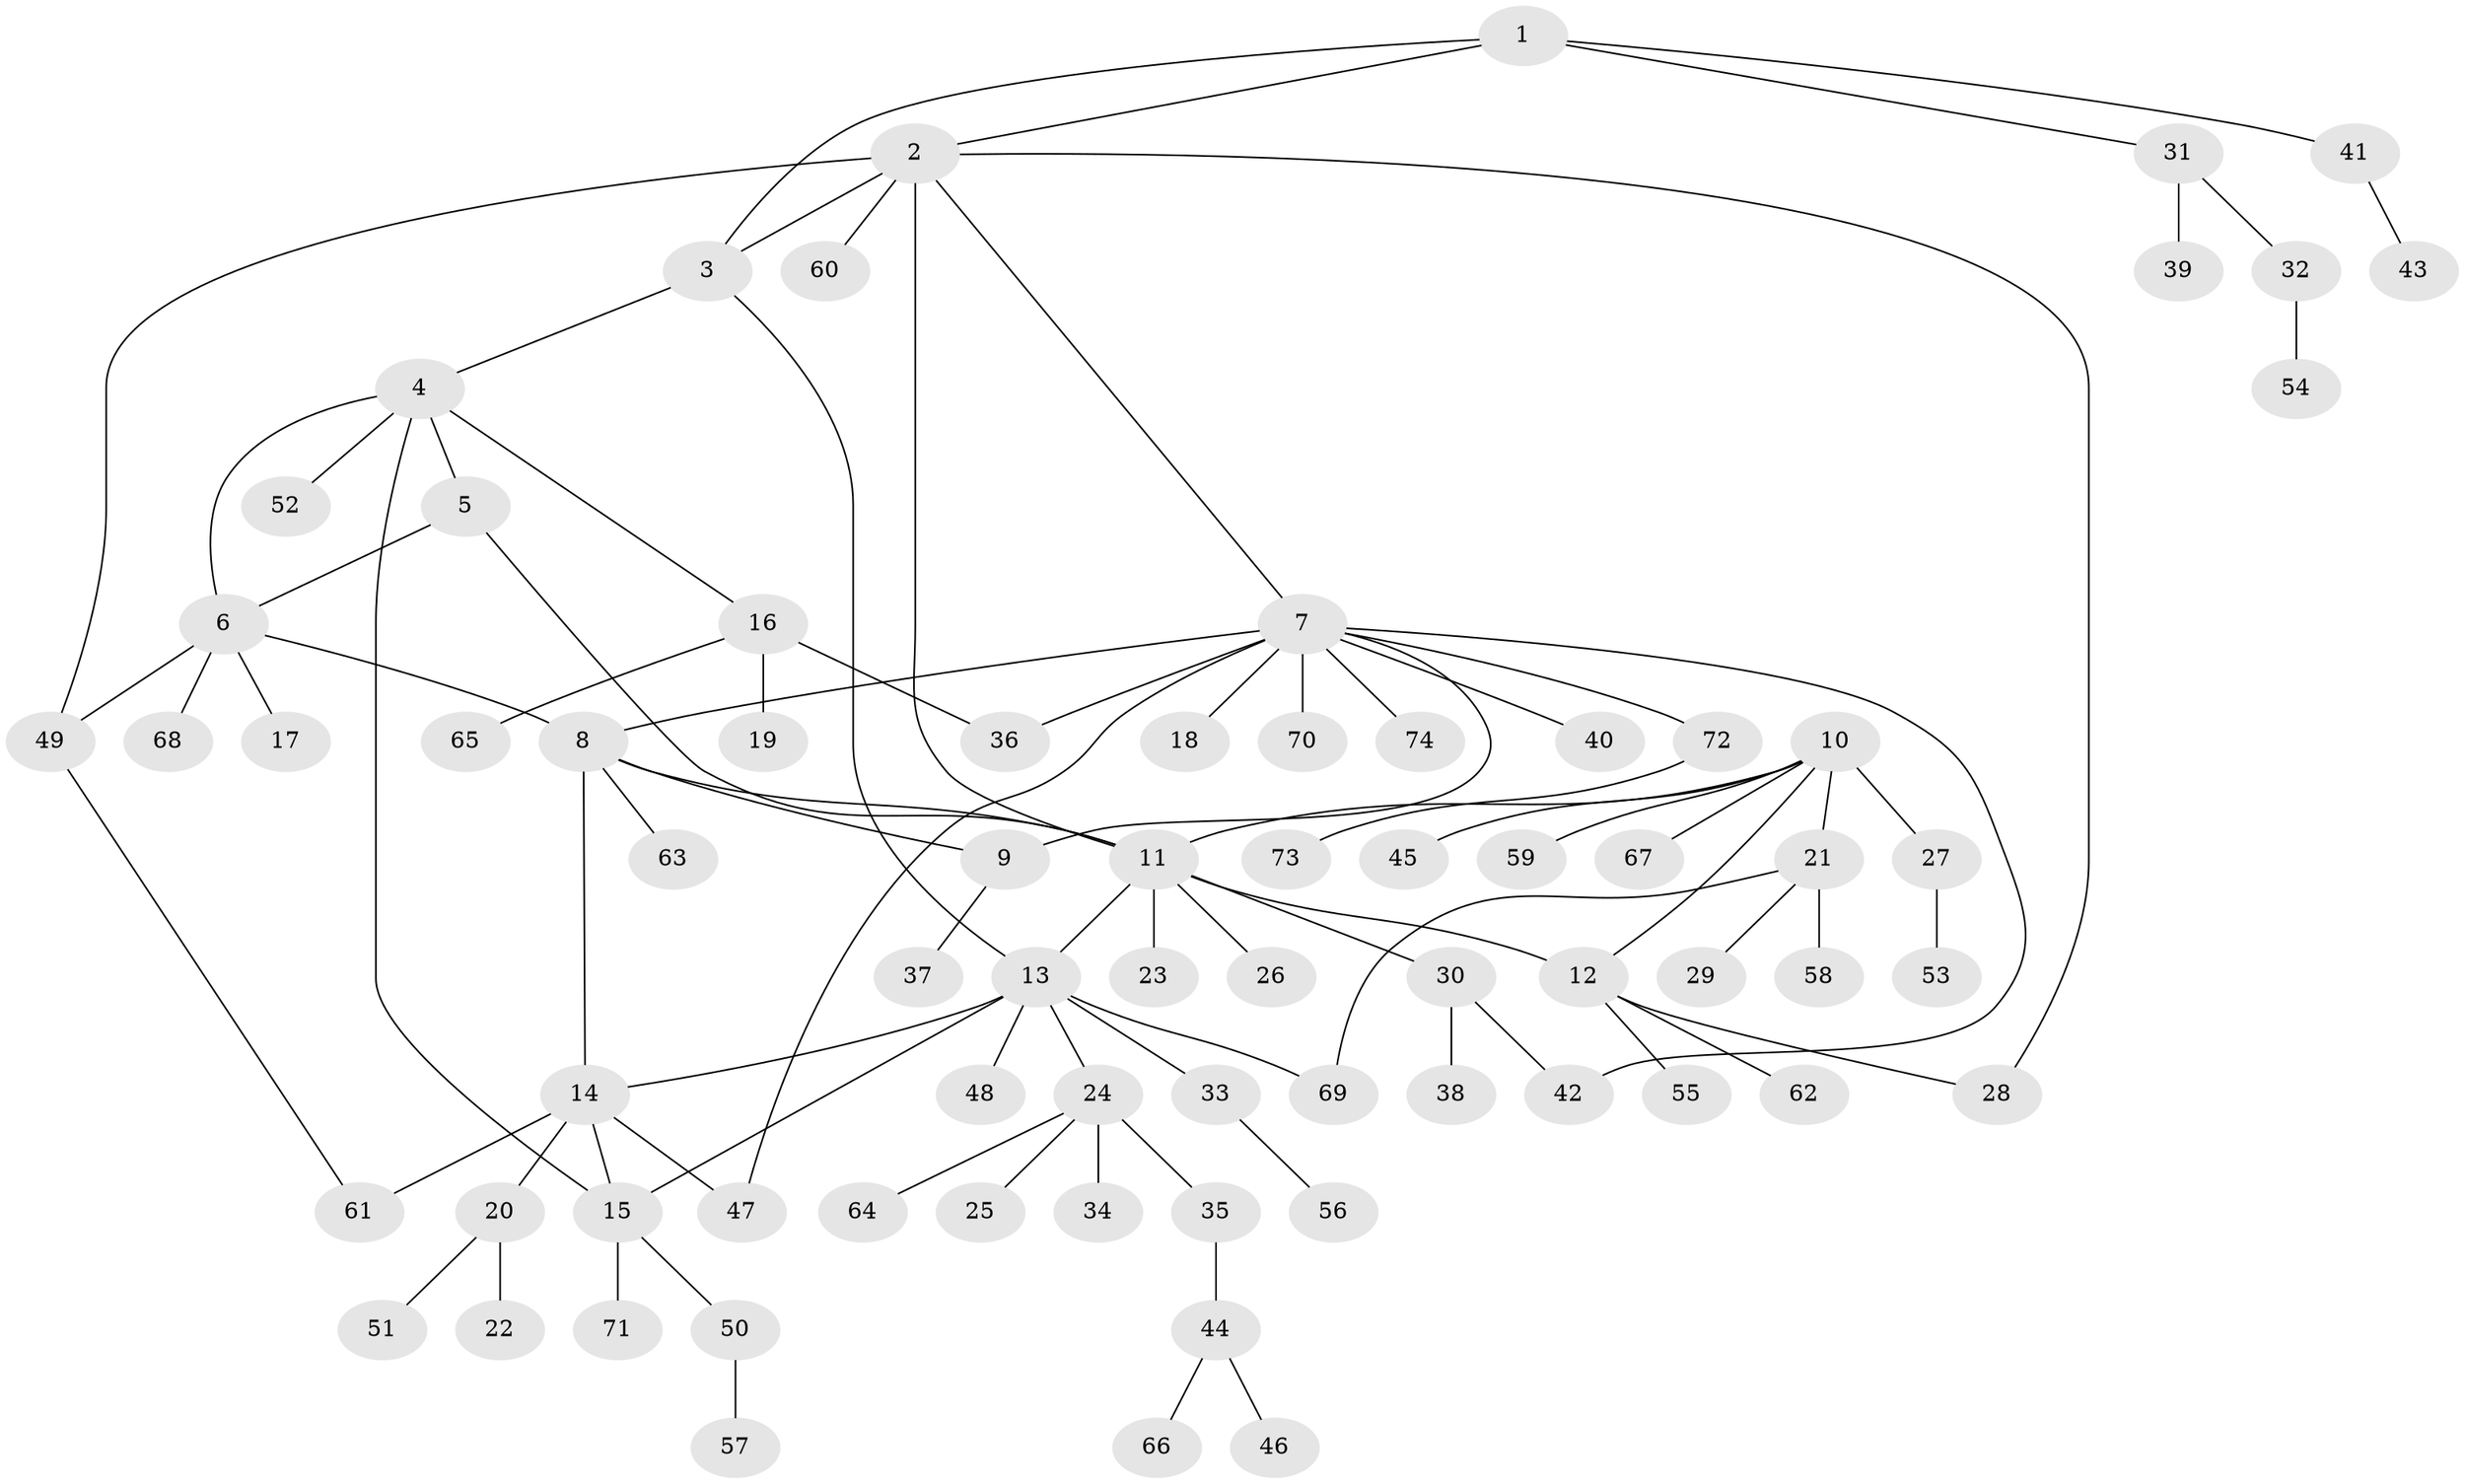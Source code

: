 // coarse degree distribution, {11: 0.022222222222222223, 1: 0.4222222222222222, 3: 0.1111111111111111, 7: 0.044444444444444446, 4: 0.08888888888888889, 2: 0.2, 5: 0.06666666666666667, 6: 0.044444444444444446}
// Generated by graph-tools (version 1.1) at 2025/37/03/04/25 23:37:44]
// undirected, 74 vertices, 91 edges
graph export_dot {
  node [color=gray90,style=filled];
  1;
  2;
  3;
  4;
  5;
  6;
  7;
  8;
  9;
  10;
  11;
  12;
  13;
  14;
  15;
  16;
  17;
  18;
  19;
  20;
  21;
  22;
  23;
  24;
  25;
  26;
  27;
  28;
  29;
  30;
  31;
  32;
  33;
  34;
  35;
  36;
  37;
  38;
  39;
  40;
  41;
  42;
  43;
  44;
  45;
  46;
  47;
  48;
  49;
  50;
  51;
  52;
  53;
  54;
  55;
  56;
  57;
  58;
  59;
  60;
  61;
  62;
  63;
  64;
  65;
  66;
  67;
  68;
  69;
  70;
  71;
  72;
  73;
  74;
  1 -- 2;
  1 -- 3;
  1 -- 31;
  1 -- 41;
  2 -- 3;
  2 -- 7;
  2 -- 11;
  2 -- 28;
  2 -- 49;
  2 -- 60;
  3 -- 4;
  3 -- 13;
  4 -- 5;
  4 -- 6;
  4 -- 15;
  4 -- 16;
  4 -- 52;
  5 -- 6;
  5 -- 11;
  6 -- 8;
  6 -- 17;
  6 -- 49;
  6 -- 68;
  7 -- 8;
  7 -- 9;
  7 -- 18;
  7 -- 36;
  7 -- 40;
  7 -- 42;
  7 -- 47;
  7 -- 70;
  7 -- 72;
  7 -- 74;
  8 -- 9;
  8 -- 11;
  8 -- 14;
  8 -- 63;
  9 -- 37;
  10 -- 11;
  10 -- 12;
  10 -- 21;
  10 -- 27;
  10 -- 45;
  10 -- 59;
  10 -- 67;
  11 -- 12;
  11 -- 13;
  11 -- 23;
  11 -- 26;
  11 -- 30;
  12 -- 28;
  12 -- 55;
  12 -- 62;
  13 -- 14;
  13 -- 15;
  13 -- 24;
  13 -- 33;
  13 -- 48;
  13 -- 69;
  14 -- 15;
  14 -- 20;
  14 -- 47;
  14 -- 61;
  15 -- 50;
  15 -- 71;
  16 -- 19;
  16 -- 36;
  16 -- 65;
  20 -- 22;
  20 -- 51;
  21 -- 29;
  21 -- 58;
  21 -- 69;
  24 -- 25;
  24 -- 34;
  24 -- 35;
  24 -- 64;
  27 -- 53;
  30 -- 38;
  30 -- 42;
  31 -- 32;
  31 -- 39;
  32 -- 54;
  33 -- 56;
  35 -- 44;
  41 -- 43;
  44 -- 46;
  44 -- 66;
  49 -- 61;
  50 -- 57;
  72 -- 73;
}
